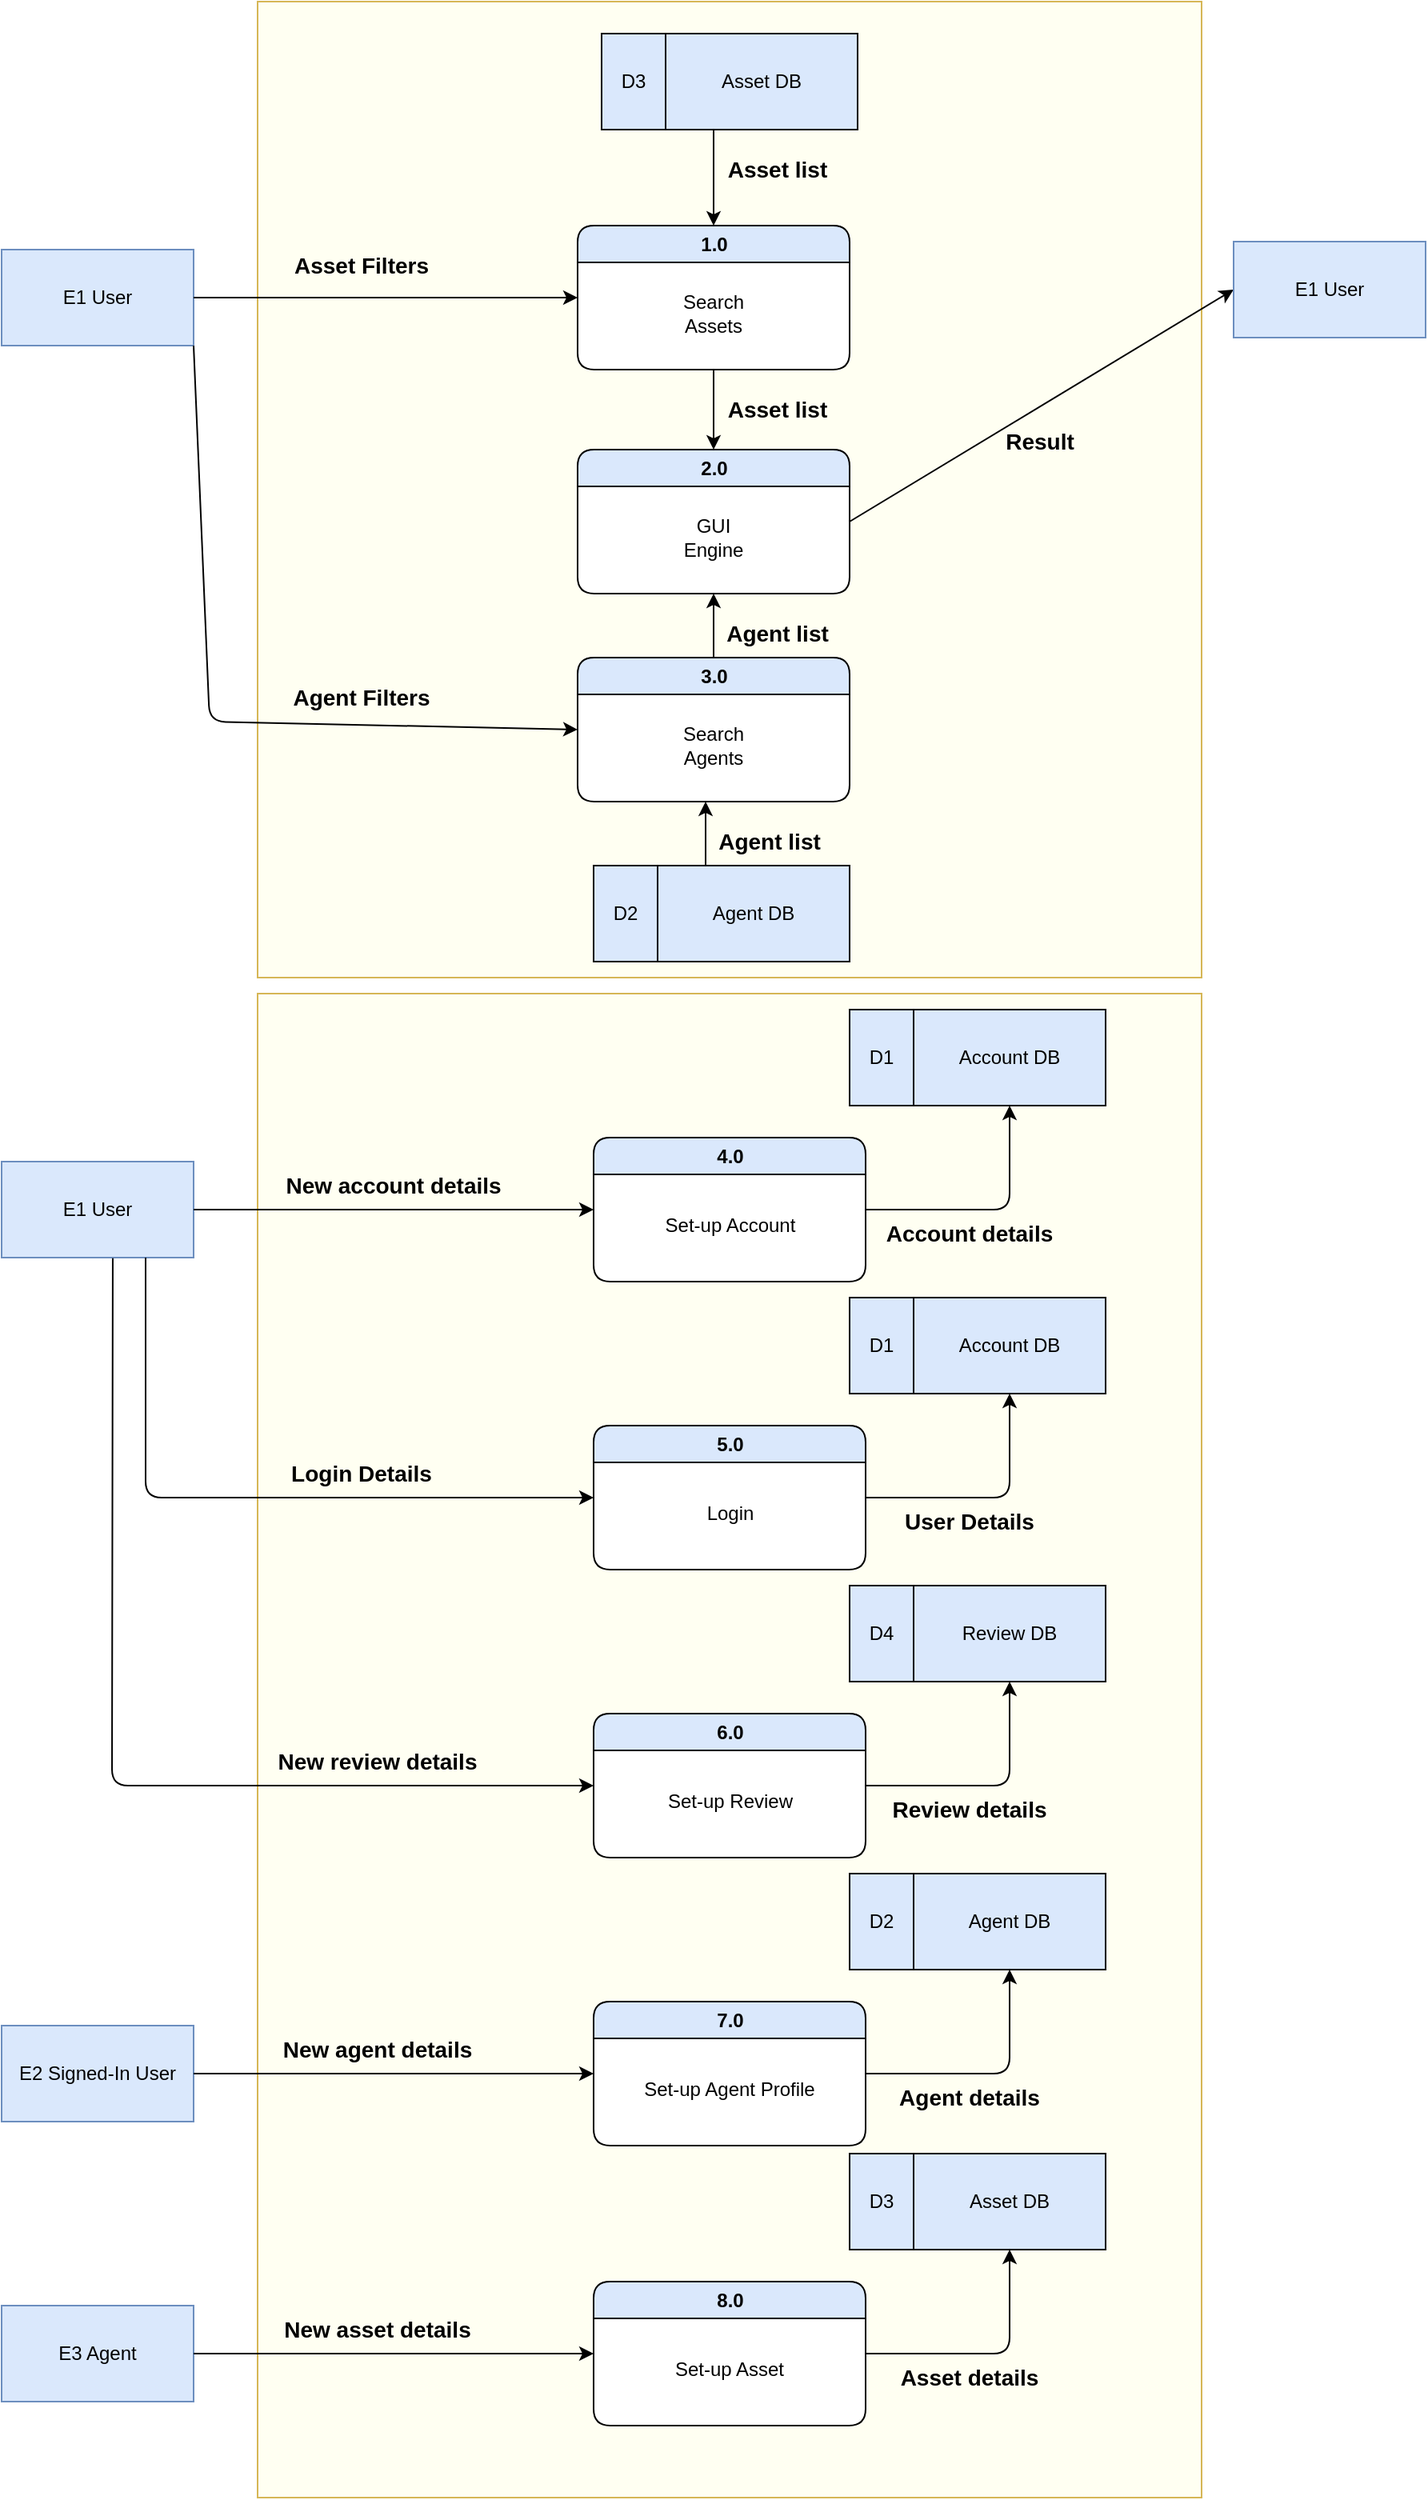 <mxfile version="15.7.3" type="device"><diagram id="pfqC3sN2CG532dpafgo0" name="‫עמוד-1‬"><mxGraphModel dx="2304" dy="2135" grid="1" gridSize="10" guides="1" tooltips="1" connect="1" arrows="1" fold="1" page="1" pageScale="1" pageWidth="827" pageHeight="1169" math="0" shadow="0"><root><mxCell id="0"/><mxCell id="1" parent="0"/><mxCell id="X25461zK1jrzzDECw3RX-100" value="" style="rounded=0;whiteSpace=wrap;html=1;glass=0;fontFamily=Helvetica;fontSize=14;strokeColor=#d6b656;fillColor=#FFFFF2;verticalAlign=middle;" vertex="1" parent="1"><mxGeometry x="-10" y="180" width="590" height="940" as="geometry"/></mxCell><mxCell id="X25461zK1jrzzDECw3RX-99" value="" style="rounded=0;whiteSpace=wrap;html=1;glass=0;fontFamily=Helvetica;fontSize=14;strokeColor=#d6b656;fillColor=#FFFFF2;verticalAlign=middle;" vertex="1" parent="1"><mxGeometry x="-10" y="-440" width="590" height="610" as="geometry"/></mxCell><mxCell id="X25461zK1jrzzDECw3RX-38" value="Asset list" style="text;html=1;strokeColor=none;fillColor=none;align=center;verticalAlign=middle;whiteSpace=wrap;rounded=0;glass=0;fontStyle=1;fontSize=14;fontFamily=Helvetica;" vertex="1" parent="1"><mxGeometry x="250" y="-200" width="130" height="30" as="geometry"/></mxCell><mxCell id="X25461zK1jrzzDECw3RX-1" value="E1 User" style="rounded=0;whiteSpace=wrap;html=1;fillColor=#dae8fc;strokeColor=#6c8ebf;" vertex="1" parent="1"><mxGeometry x="-170" y="-285" width="120" height="60" as="geometry"/></mxCell><mxCell id="X25461zK1jrzzDECw3RX-11" value="Asset DB" style="rounded=0;whiteSpace=wrap;html=1;strokeColor=#000000;fillColor=#dae8fc;" vertex="1" parent="1"><mxGeometry x="245" y="-420" width="120" height="60" as="geometry"/></mxCell><mxCell id="X25461zK1jrzzDECw3RX-12" value="D3" style="rounded=0;whiteSpace=wrap;html=1;strokeColor=#000000;fillColor=#dae8fc;" vertex="1" parent="1"><mxGeometry x="205" y="-420" width="40" height="60" as="geometry"/></mxCell><mxCell id="X25461zK1jrzzDECw3RX-15" value="E2 Signed-In User" style="rounded=0;whiteSpace=wrap;html=1;fillColor=#dae8fc;strokeColor=#6c8ebf;" vertex="1" parent="1"><mxGeometry x="-170" y="825" width="120" height="60" as="geometry"/></mxCell><mxCell id="X25461zK1jrzzDECw3RX-16" value="E3 Agent" style="rounded=0;whiteSpace=wrap;html=1;fillColor=#dae8fc;strokeColor=#6c8ebf;" vertex="1" parent="1"><mxGeometry x="-170" y="1000" width="120" height="60" as="geometry"/></mxCell><mxCell id="X25461zK1jrzzDECw3RX-19" value="1.0" style="swimlane;rounded=1;glass=0;strokeColor=#000000;fillColor=#dae8fc;verticalAlign=middle;html=1;swimlaneFillColor=default;startSize=23;" vertex="1" parent="1"><mxGeometry x="190" y="-300" width="170" height="90" as="geometry"/></mxCell><mxCell id="X25461zK1jrzzDECw3RX-20" value="Search Assets" style="text;html=1;strokeColor=none;fillColor=none;align=center;verticalAlign=middle;whiteSpace=wrap;rounded=0;glass=0;" vertex="1" parent="X25461zK1jrzzDECw3RX-19"><mxGeometry x="55" y="40" width="60" height="30" as="geometry"/></mxCell><mxCell id="X25461zK1jrzzDECw3RX-25" value="" style="endArrow=classic;html=1;rounded=0;exitX=1;exitY=0.5;exitDx=0;exitDy=0;entryX=0;entryY=0.5;entryDx=0;entryDy=0;" edge="1" parent="1" source="X25461zK1jrzzDECw3RX-1" target="X25461zK1jrzzDECw3RX-19"><mxGeometry width="50" height="50" relative="1" as="geometry"><mxPoint x="100" y="-160" as="sourcePoint"/><mxPoint x="150" y="-210" as="targetPoint"/></mxGeometry></mxCell><mxCell id="X25461zK1jrzzDECw3RX-26" value="" style="endArrow=classic;html=1;rounded=0;entryX=0.5;entryY=0;entryDx=0;entryDy=0;exitX=0.25;exitY=1;exitDx=0;exitDy=0;" edge="1" parent="1" source="X25461zK1jrzzDECw3RX-11" target="X25461zK1jrzzDECw3RX-19"><mxGeometry width="50" height="50" relative="1" as="geometry"><mxPoint x="530" y="-120" as="sourcePoint"/><mxPoint x="530" y="-180.0" as="targetPoint"/></mxGeometry></mxCell><mxCell id="X25461zK1jrzzDECw3RX-27" value="Asset Filters" style="text;html=1;strokeColor=none;fillColor=none;align=center;verticalAlign=middle;whiteSpace=wrap;rounded=0;glass=0;fontStyle=1;fontSize=14;fontFamily=Helvetica;" vertex="1" parent="1"><mxGeometry x="-10" y="-290" width="130" height="30" as="geometry"/></mxCell><mxCell id="X25461zK1jrzzDECw3RX-28" value="Asset list" style="text;html=1;strokeColor=none;fillColor=none;align=center;verticalAlign=middle;whiteSpace=wrap;rounded=0;glass=0;fontStyle=1;fontSize=14;fontFamily=Helvetica;" vertex="1" parent="1"><mxGeometry x="250" y="-350" width="130" height="30" as="geometry"/></mxCell><mxCell id="X25461zK1jrzzDECw3RX-33" value="2.0" style="swimlane;rounded=1;glass=0;strokeColor=#000000;fillColor=#dae8fc;verticalAlign=middle;html=1;swimlaneFillColor=default;startSize=23;" vertex="1" parent="1"><mxGeometry x="190" y="-160" width="170" height="90" as="geometry"/></mxCell><mxCell id="X25461zK1jrzzDECw3RX-34" value="GUI Engine" style="text;html=1;strokeColor=none;fillColor=none;align=center;verticalAlign=middle;whiteSpace=wrap;rounded=0;glass=0;" vertex="1" parent="X25461zK1jrzzDECw3RX-33"><mxGeometry x="55" y="40" width="60" height="30" as="geometry"/></mxCell><mxCell id="X25461zK1jrzzDECw3RX-35" value="" style="endArrow=classic;html=1;rounded=0;entryX=0;entryY=0.5;entryDx=0;entryDy=0;" edge="1" parent="1" target="X25461zK1jrzzDECw3RX-37"><mxGeometry width="50" height="50" relative="1" as="geometry"><mxPoint x="360" y="-115" as="sourcePoint"/><mxPoint x="10" y="-115" as="targetPoint"/></mxGeometry></mxCell><mxCell id="X25461zK1jrzzDECw3RX-36" value="" style="endArrow=classic;html=1;rounded=0;exitX=0.5;exitY=1;exitDx=0;exitDy=0;" edge="1" parent="1" source="X25461zK1jrzzDECw3RX-19" target="X25461zK1jrzzDECw3RX-33"><mxGeometry width="50" height="50" relative="1" as="geometry"><mxPoint x="40" y="-245.0" as="sourcePoint"/><mxPoint x="200" y="-245.0" as="targetPoint"/></mxGeometry></mxCell><mxCell id="X25461zK1jrzzDECw3RX-37" value="E1 User" style="rounded=0;whiteSpace=wrap;html=1;fillColor=#dae8fc;strokeColor=#6c8ebf;" vertex="1" parent="1"><mxGeometry x="600" y="-290" width="120" height="60" as="geometry"/></mxCell><mxCell id="X25461zK1jrzzDECw3RX-39" value="Result" style="text;html=1;strokeColor=none;fillColor=none;align=center;verticalAlign=middle;whiteSpace=wrap;rounded=0;glass=0;fontStyle=1;fontSize=14;fontFamily=Helvetica;" vertex="1" parent="1"><mxGeometry x="414" y="-180" width="130" height="30" as="geometry"/></mxCell><mxCell id="X25461zK1jrzzDECw3RX-40" value="Agent DB" style="rounded=0;whiteSpace=wrap;html=1;strokeColor=#000000;fillColor=#dae8fc;" vertex="1" parent="1"><mxGeometry x="240" y="100" width="120" height="60" as="geometry"/></mxCell><mxCell id="X25461zK1jrzzDECw3RX-41" value="D2" style="rounded=0;whiteSpace=wrap;html=1;strokeColor=#000000;fillColor=#dae8fc;" vertex="1" parent="1"><mxGeometry x="200" y="100" width="40" height="60" as="geometry"/></mxCell><mxCell id="X25461zK1jrzzDECw3RX-42" value="New account details" style="text;html=1;strokeColor=none;fillColor=none;align=center;verticalAlign=middle;whiteSpace=wrap;rounded=0;glass=0;fontStyle=1;fontSize=14;fontFamily=Helvetica;" vertex="1" parent="1"><mxGeometry y="285" width="150" height="30" as="geometry"/></mxCell><mxCell id="X25461zK1jrzzDECw3RX-43" value="3.0" style="swimlane;rounded=1;glass=0;strokeColor=#000000;fillColor=#dae8fc;verticalAlign=middle;html=1;swimlaneFillColor=default;startSize=23;" vertex="1" parent="1"><mxGeometry x="190" y="-30" width="170" height="90" as="geometry"/></mxCell><mxCell id="X25461zK1jrzzDECw3RX-44" value="Search Agents" style="text;html=1;strokeColor=none;fillColor=none;align=center;verticalAlign=middle;whiteSpace=wrap;rounded=0;glass=0;" vertex="1" parent="X25461zK1jrzzDECw3RX-43"><mxGeometry x="55" y="40" width="60" height="30" as="geometry"/></mxCell><mxCell id="X25461zK1jrzzDECw3RX-45" value="Agent list" style="text;html=1;strokeColor=none;fillColor=none;align=center;verticalAlign=middle;whiteSpace=wrap;rounded=0;glass=0;fontStyle=1;fontSize=14;fontFamily=Helvetica;" vertex="1" parent="1"><mxGeometry x="250" y="-60" width="130" height="30" as="geometry"/></mxCell><mxCell id="X25461zK1jrzzDECw3RX-46" value="" style="endArrow=classic;html=1;rounded=0;entryX=0.5;entryY=1;entryDx=0;entryDy=0;exitX=0.5;exitY=0;exitDx=0;exitDy=0;" edge="1" parent="1" source="X25461zK1jrzzDECw3RX-43" target="X25461zK1jrzzDECw3RX-33"><mxGeometry width="50" height="50" relative="1" as="geometry"><mxPoint x="100" y="90" as="sourcePoint"/><mxPoint x="430" y="2.274e-13" as="targetPoint"/></mxGeometry></mxCell><mxCell id="X25461zK1jrzzDECw3RX-47" value="" style="endArrow=classic;html=1;rounded=0;entryX=0.5;entryY=1;entryDx=0;entryDy=0;exitX=0.25;exitY=0;exitDx=0;exitDy=0;" edge="1" parent="1" source="X25461zK1jrzzDECw3RX-40"><mxGeometry width="50" height="50" relative="1" as="geometry"><mxPoint x="425" y="130" as="sourcePoint"/><mxPoint x="270" y="60" as="targetPoint"/></mxGeometry></mxCell><mxCell id="X25461zK1jrzzDECw3RX-48" value="" style="endArrow=classic;html=1;rounded=1;exitX=1;exitY=1;exitDx=0;exitDy=0;entryX=0;entryY=0.5;entryDx=0;entryDy=0;" edge="1" parent="1" source="X25461zK1jrzzDECw3RX-1" target="X25461zK1jrzzDECw3RX-43"><mxGeometry width="50" height="50" relative="1" as="geometry"><mxPoint x="-40" y="-245.0" as="sourcePoint"/><mxPoint x="200" y="-245.0" as="targetPoint"/><Array as="points"><mxPoint x="-40" y="10"/></Array></mxGeometry></mxCell><mxCell id="X25461zK1jrzzDECw3RX-49" value="Agent Filters" style="text;html=1;strokeColor=none;fillColor=none;align=center;verticalAlign=middle;whiteSpace=wrap;rounded=0;glass=0;fontStyle=1;fontSize=14;fontFamily=Helvetica;" vertex="1" parent="1"><mxGeometry x="-10" y="-20" width="130" height="30" as="geometry"/></mxCell><mxCell id="X25461zK1jrzzDECw3RX-50" value="Agent list" style="text;html=1;strokeColor=none;fillColor=none;align=center;verticalAlign=middle;whiteSpace=wrap;rounded=0;glass=0;fontStyle=1;fontSize=14;fontFamily=Helvetica;" vertex="1" parent="1"><mxGeometry x="245" y="70" width="130" height="30" as="geometry"/></mxCell><mxCell id="X25461zK1jrzzDECw3RX-51" value="E1 User" style="rounded=0;whiteSpace=wrap;html=1;fillColor=#dae8fc;strokeColor=#6c8ebf;" vertex="1" parent="1"><mxGeometry x="-170" y="285" width="120" height="60" as="geometry"/></mxCell><mxCell id="X25461zK1jrzzDECw3RX-53" value="4.0" style="swimlane;rounded=1;glass=0;strokeColor=#000000;fillColor=#dae8fc;verticalAlign=middle;html=1;swimlaneFillColor=default;startSize=23;" vertex="1" parent="1"><mxGeometry x="200" y="270" width="170" height="90" as="geometry"/></mxCell><mxCell id="X25461zK1jrzzDECw3RX-54" value="Set-up Account" style="text;html=1;strokeColor=none;fillColor=none;align=center;verticalAlign=middle;whiteSpace=wrap;rounded=0;glass=0;" vertex="1" parent="X25461zK1jrzzDECw3RX-53"><mxGeometry x="42.5" y="40" width="85" height="30" as="geometry"/></mxCell><mxCell id="X25461zK1jrzzDECw3RX-55" value="Account DB" style="rounded=0;whiteSpace=wrap;html=1;strokeColor=#000000;fillColor=#dae8fc;" vertex="1" parent="1"><mxGeometry x="400" y="190" width="120" height="60" as="geometry"/></mxCell><mxCell id="X25461zK1jrzzDECw3RX-56" value="D1" style="rounded=0;whiteSpace=wrap;html=1;strokeColor=#000000;fillColor=#dae8fc;" vertex="1" parent="1"><mxGeometry x="360" y="190" width="40" height="60" as="geometry"/></mxCell><mxCell id="X25461zK1jrzzDECw3RX-57" value="" style="endArrow=classic;html=1;rounded=0;exitX=1;exitY=0.5;exitDx=0;exitDy=0;entryX=0;entryY=0.5;entryDx=0;entryDy=0;" edge="1" parent="1" source="X25461zK1jrzzDECw3RX-51" target="X25461zK1jrzzDECw3RX-53"><mxGeometry width="50" height="50" relative="1" as="geometry"><mxPoint x="-40" y="-245.0" as="sourcePoint"/><mxPoint x="200" y="-245.0" as="targetPoint"/></mxGeometry></mxCell><mxCell id="X25461zK1jrzzDECw3RX-58" value="" style="endArrow=classic;html=1;rounded=1;exitX=1;exitY=0.5;exitDx=0;exitDy=0;entryX=0.5;entryY=1;entryDx=0;entryDy=0;strokeColor=#000000;startArrow=none;" edge="1" parent="1" source="X25461zK1jrzzDECw3RX-53" target="X25461zK1jrzzDECw3RX-55"><mxGeometry width="50" height="50" relative="1" as="geometry"><mxPoint x="-40" y="325" as="sourcePoint"/><mxPoint x="210" y="325" as="targetPoint"/><Array as="points"><mxPoint x="460" y="315"/></Array></mxGeometry></mxCell><mxCell id="X25461zK1jrzzDECw3RX-59" value="Account details" style="text;html=1;strokeColor=none;fillColor=none;align=center;verticalAlign=middle;whiteSpace=wrap;rounded=0;glass=0;fontStyle=1;fontSize=14;fontFamily=Helvetica;" vertex="1" parent="1"><mxGeometry x="360" y="315" width="150" height="30" as="geometry"/></mxCell><mxCell id="X25461zK1jrzzDECw3RX-64" value="Login Details" style="text;html=1;strokeColor=none;fillColor=none;align=center;verticalAlign=middle;whiteSpace=wrap;rounded=0;glass=0;fontStyle=1;fontSize=14;fontFamily=Helvetica;" vertex="1" parent="1"><mxGeometry x="-20" y="465" width="150" height="30" as="geometry"/></mxCell><mxCell id="X25461zK1jrzzDECw3RX-65" value="5.0" style="swimlane;rounded=1;glass=0;strokeColor=#000000;fillColor=#dae8fc;verticalAlign=middle;html=1;swimlaneFillColor=default;startSize=23;" vertex="1" parent="1"><mxGeometry x="200" y="450" width="170" height="90" as="geometry"/></mxCell><mxCell id="X25461zK1jrzzDECw3RX-66" value="Login" style="text;html=1;strokeColor=none;fillColor=none;align=center;verticalAlign=middle;whiteSpace=wrap;rounded=0;glass=0;" vertex="1" parent="X25461zK1jrzzDECw3RX-65"><mxGeometry x="42.5" y="40" width="85" height="30" as="geometry"/></mxCell><mxCell id="X25461zK1jrzzDECw3RX-67" value="Account DB" style="rounded=0;whiteSpace=wrap;html=1;strokeColor=#000000;fillColor=#dae8fc;" vertex="1" parent="1"><mxGeometry x="400" y="370" width="120" height="60" as="geometry"/></mxCell><mxCell id="X25461zK1jrzzDECw3RX-68" value="D1" style="rounded=0;whiteSpace=wrap;html=1;strokeColor=#000000;fillColor=#dae8fc;" vertex="1" parent="1"><mxGeometry x="360" y="370" width="40" height="60" as="geometry"/></mxCell><mxCell id="X25461zK1jrzzDECw3RX-69" value="" style="endArrow=classic;html=1;rounded=1;exitX=0.75;exitY=1;exitDx=0;exitDy=0;entryX=0;entryY=0.5;entryDx=0;entryDy=0;" edge="1" parent="1" target="X25461zK1jrzzDECw3RX-65" source="X25461zK1jrzzDECw3RX-51"><mxGeometry width="50" height="50" relative="1" as="geometry"><mxPoint x="-50" y="495" as="sourcePoint"/><mxPoint x="200" y="-65.0" as="targetPoint"/><Array as="points"><mxPoint x="-80" y="495"/></Array></mxGeometry></mxCell><mxCell id="X25461zK1jrzzDECw3RX-70" value="" style="endArrow=classic;html=1;rounded=1;exitX=1;exitY=0.5;exitDx=0;exitDy=0;entryX=0.5;entryY=1;entryDx=0;entryDy=0;strokeColor=#000000;" edge="1" parent="1" source="X25461zK1jrzzDECw3RX-65" target="X25461zK1jrzzDECw3RX-67"><mxGeometry width="50" height="50" relative="1" as="geometry"><mxPoint x="-40" y="505" as="sourcePoint"/><mxPoint x="210" y="505" as="targetPoint"/><Array as="points"><mxPoint x="460" y="495"/></Array></mxGeometry></mxCell><mxCell id="X25461zK1jrzzDECw3RX-71" value="User Details" style="text;html=1;strokeColor=none;fillColor=none;align=center;verticalAlign=middle;whiteSpace=wrap;rounded=0;glass=0;fontStyle=1;fontSize=14;fontFamily=Helvetica;" vertex="1" parent="1"><mxGeometry x="360" y="495" width="150" height="30" as="geometry"/></mxCell><mxCell id="X25461zK1jrzzDECw3RX-73" value="7.0" style="swimlane;rounded=1;glass=0;strokeColor=#000000;fillColor=#dae8fc;verticalAlign=middle;html=1;swimlaneFillColor=default;startSize=23;" vertex="1" parent="1"><mxGeometry x="200" y="810" width="170" height="90" as="geometry"/></mxCell><mxCell id="X25461zK1jrzzDECw3RX-74" value="Set-up Agent Profile" style="text;html=1;strokeColor=none;fillColor=none;align=center;verticalAlign=middle;whiteSpace=wrap;rounded=0;glass=0;" vertex="1" parent="X25461zK1jrzzDECw3RX-73"><mxGeometry x="26.25" y="40" width="117.5" height="30" as="geometry"/></mxCell><mxCell id="X25461zK1jrzzDECw3RX-75" value="Agent DB" style="rounded=0;whiteSpace=wrap;html=1;strokeColor=#000000;fillColor=#dae8fc;" vertex="1" parent="1"><mxGeometry x="400" y="730" width="120" height="60" as="geometry"/></mxCell><mxCell id="X25461zK1jrzzDECw3RX-76" value="D2" style="rounded=0;whiteSpace=wrap;html=1;strokeColor=#000000;fillColor=#dae8fc;" vertex="1" parent="1"><mxGeometry x="360" y="730" width="40" height="60" as="geometry"/></mxCell><mxCell id="X25461zK1jrzzDECw3RX-77" value="" style="endArrow=classic;html=1;rounded=1;exitX=1;exitY=0.5;exitDx=0;exitDy=0;entryX=0.5;entryY=1;entryDx=0;entryDy=0;strokeColor=#000000;" edge="1" parent="1" source="X25461zK1jrzzDECw3RX-73" target="X25461zK1jrzzDECw3RX-75"><mxGeometry width="50" height="50" relative="1" as="geometry"><mxPoint x="-40" y="865" as="sourcePoint"/><mxPoint x="210" y="865" as="targetPoint"/><Array as="points"><mxPoint x="460" y="855"/></Array></mxGeometry></mxCell><mxCell id="X25461zK1jrzzDECw3RX-78" value="Agent details" style="text;html=1;strokeColor=none;fillColor=none;align=center;verticalAlign=middle;whiteSpace=wrap;rounded=0;glass=0;fontStyle=1;fontSize=14;fontFamily=Helvetica;" vertex="1" parent="1"><mxGeometry x="360" y="855" width="150" height="30" as="geometry"/></mxCell><mxCell id="X25461zK1jrzzDECw3RX-79" value="" style="endArrow=classic;html=1;rounded=0;exitX=1;exitY=0.5;exitDx=0;exitDy=0;entryX=0;entryY=0.5;entryDx=0;entryDy=0;" edge="1" parent="1" source="X25461zK1jrzzDECw3RX-15" target="X25461zK1jrzzDECw3RX-73"><mxGeometry width="50" height="50" relative="1" as="geometry"><mxPoint x="-40" y="505" as="sourcePoint"/><mxPoint x="210" y="505" as="targetPoint"/></mxGeometry></mxCell><mxCell id="X25461zK1jrzzDECw3RX-80" value="New agent details" style="text;html=1;strokeColor=none;fillColor=none;align=center;verticalAlign=middle;whiteSpace=wrap;rounded=0;glass=0;fontStyle=1;fontSize=14;fontFamily=Helvetica;" vertex="1" parent="1"><mxGeometry x="-10" y="825" width="150" height="30" as="geometry"/></mxCell><mxCell id="X25461zK1jrzzDECw3RX-81" value="8.0" style="swimlane;rounded=1;glass=0;strokeColor=#000000;fillColor=#dae8fc;verticalAlign=middle;html=1;swimlaneFillColor=default;startSize=23;" vertex="1" parent="1"><mxGeometry x="200" y="985" width="170" height="90" as="geometry"/></mxCell><mxCell id="X25461zK1jrzzDECw3RX-82" value="Set-up Asset" style="text;html=1;strokeColor=none;fillColor=none;align=center;verticalAlign=middle;whiteSpace=wrap;rounded=0;glass=0;" vertex="1" parent="X25461zK1jrzzDECw3RX-81"><mxGeometry x="26.25" y="40" width="117.5" height="30" as="geometry"/></mxCell><mxCell id="X25461zK1jrzzDECw3RX-83" value="Asset DB" style="rounded=0;whiteSpace=wrap;html=1;strokeColor=#000000;fillColor=#dae8fc;" vertex="1" parent="1"><mxGeometry x="400" y="905" width="120" height="60" as="geometry"/></mxCell><mxCell id="X25461zK1jrzzDECw3RX-84" value="D3" style="rounded=0;whiteSpace=wrap;html=1;strokeColor=#000000;fillColor=#dae8fc;" vertex="1" parent="1"><mxGeometry x="360" y="905" width="40" height="60" as="geometry"/></mxCell><mxCell id="X25461zK1jrzzDECw3RX-85" value="" style="endArrow=classic;html=1;rounded=1;exitX=1;exitY=0.5;exitDx=0;exitDy=0;entryX=0.5;entryY=1;entryDx=0;entryDy=0;strokeColor=#000000;" edge="1" parent="1" source="X25461zK1jrzzDECw3RX-81" target="X25461zK1jrzzDECw3RX-83"><mxGeometry width="50" height="50" relative="1" as="geometry"><mxPoint x="-40" y="1040" as="sourcePoint"/><mxPoint x="210" y="1040" as="targetPoint"/><Array as="points"><mxPoint x="460" y="1030"/></Array></mxGeometry></mxCell><mxCell id="X25461zK1jrzzDECw3RX-86" value="Asset details" style="text;html=1;strokeColor=none;fillColor=none;align=center;verticalAlign=middle;whiteSpace=wrap;rounded=0;glass=0;fontStyle=1;fontSize=14;fontFamily=Helvetica;" vertex="1" parent="1"><mxGeometry x="360" y="1030" width="150" height="30" as="geometry"/></mxCell><mxCell id="X25461zK1jrzzDECw3RX-87" value="" style="endArrow=classic;html=1;rounded=0;exitX=1;exitY=0.5;exitDx=0;exitDy=0;entryX=0;entryY=0.5;entryDx=0;entryDy=0;" edge="1" parent="1" source="X25461zK1jrzzDECw3RX-16" target="X25461zK1jrzzDECw3RX-81"><mxGeometry width="50" height="50" relative="1" as="geometry"><mxPoint x="-40" y="865" as="sourcePoint"/><mxPoint x="210" y="865" as="targetPoint"/></mxGeometry></mxCell><mxCell id="X25461zK1jrzzDECw3RX-88" value="New asset details" style="text;html=1;strokeColor=none;fillColor=none;align=center;verticalAlign=middle;whiteSpace=wrap;rounded=0;glass=0;fontStyle=1;fontSize=14;fontFamily=Helvetica;" vertex="1" parent="1"><mxGeometry x="-10" y="1000" width="150" height="30" as="geometry"/></mxCell><mxCell id="X25461zK1jrzzDECw3RX-89" value="New review details" style="text;html=1;strokeColor=none;fillColor=none;align=center;verticalAlign=middle;whiteSpace=wrap;rounded=0;glass=0;fontStyle=1;fontSize=14;fontFamily=Helvetica;" vertex="1" parent="1"><mxGeometry x="-10" y="645" width="150" height="30" as="geometry"/></mxCell><mxCell id="X25461zK1jrzzDECw3RX-90" value="6.0" style="swimlane;rounded=1;glass=0;strokeColor=#000000;fillColor=#dae8fc;verticalAlign=middle;html=1;swimlaneFillColor=default;startSize=23;" vertex="1" parent="1"><mxGeometry x="200" y="630" width="170" height="90" as="geometry"/></mxCell><mxCell id="X25461zK1jrzzDECw3RX-91" value="Set-up Review" style="text;html=1;strokeColor=none;fillColor=none;align=center;verticalAlign=middle;whiteSpace=wrap;rounded=0;glass=0;" vertex="1" parent="X25461zK1jrzzDECw3RX-90"><mxGeometry x="42.5" y="40" width="85" height="30" as="geometry"/></mxCell><mxCell id="X25461zK1jrzzDECw3RX-92" value="Review DB" style="rounded=0;whiteSpace=wrap;html=1;strokeColor=#000000;fillColor=#dae8fc;" vertex="1" parent="1"><mxGeometry x="400" y="550" width="120" height="60" as="geometry"/></mxCell><mxCell id="X25461zK1jrzzDECw3RX-93" value="D4" style="rounded=0;whiteSpace=wrap;html=1;strokeColor=#000000;fillColor=#dae8fc;" vertex="1" parent="1"><mxGeometry x="360" y="550" width="40" height="60" as="geometry"/></mxCell><mxCell id="X25461zK1jrzzDECw3RX-94" value="" style="endArrow=classic;html=1;rounded=1;exitX=1;exitY=0.5;exitDx=0;exitDy=0;entryX=0.5;entryY=1;entryDx=0;entryDy=0;strokeColor=#000000;" edge="1" parent="1" source="X25461zK1jrzzDECw3RX-90" target="X25461zK1jrzzDECw3RX-92"><mxGeometry width="50" height="50" relative="1" as="geometry"><mxPoint x="-40" y="685" as="sourcePoint"/><mxPoint x="210" y="685" as="targetPoint"/><Array as="points"><mxPoint x="460" y="675"/></Array></mxGeometry></mxCell><mxCell id="X25461zK1jrzzDECw3RX-95" value="Review details" style="text;html=1;strokeColor=none;fillColor=none;align=center;verticalAlign=middle;whiteSpace=wrap;rounded=0;glass=0;fontStyle=1;fontSize=14;fontFamily=Helvetica;" vertex="1" parent="1"><mxGeometry x="360" y="675" width="150" height="30" as="geometry"/></mxCell><mxCell id="X25461zK1jrzzDECw3RX-96" value="" style="endArrow=classic;html=1;rounded=1;exitX=0.579;exitY=1.007;exitDx=0;exitDy=0;entryX=0;entryY=0.5;entryDx=0;entryDy=0;exitPerimeter=0;" edge="1" parent="1" source="X25461zK1jrzzDECw3RX-51" target="X25461zK1jrzzDECw3RX-90"><mxGeometry width="50" height="50" relative="1" as="geometry"><mxPoint x="-70" y="355" as="sourcePoint"/><mxPoint x="210" y="505" as="targetPoint"/><Array as="points"><mxPoint x="-101" y="675"/></Array></mxGeometry></mxCell></root></mxGraphModel></diagram></mxfile>